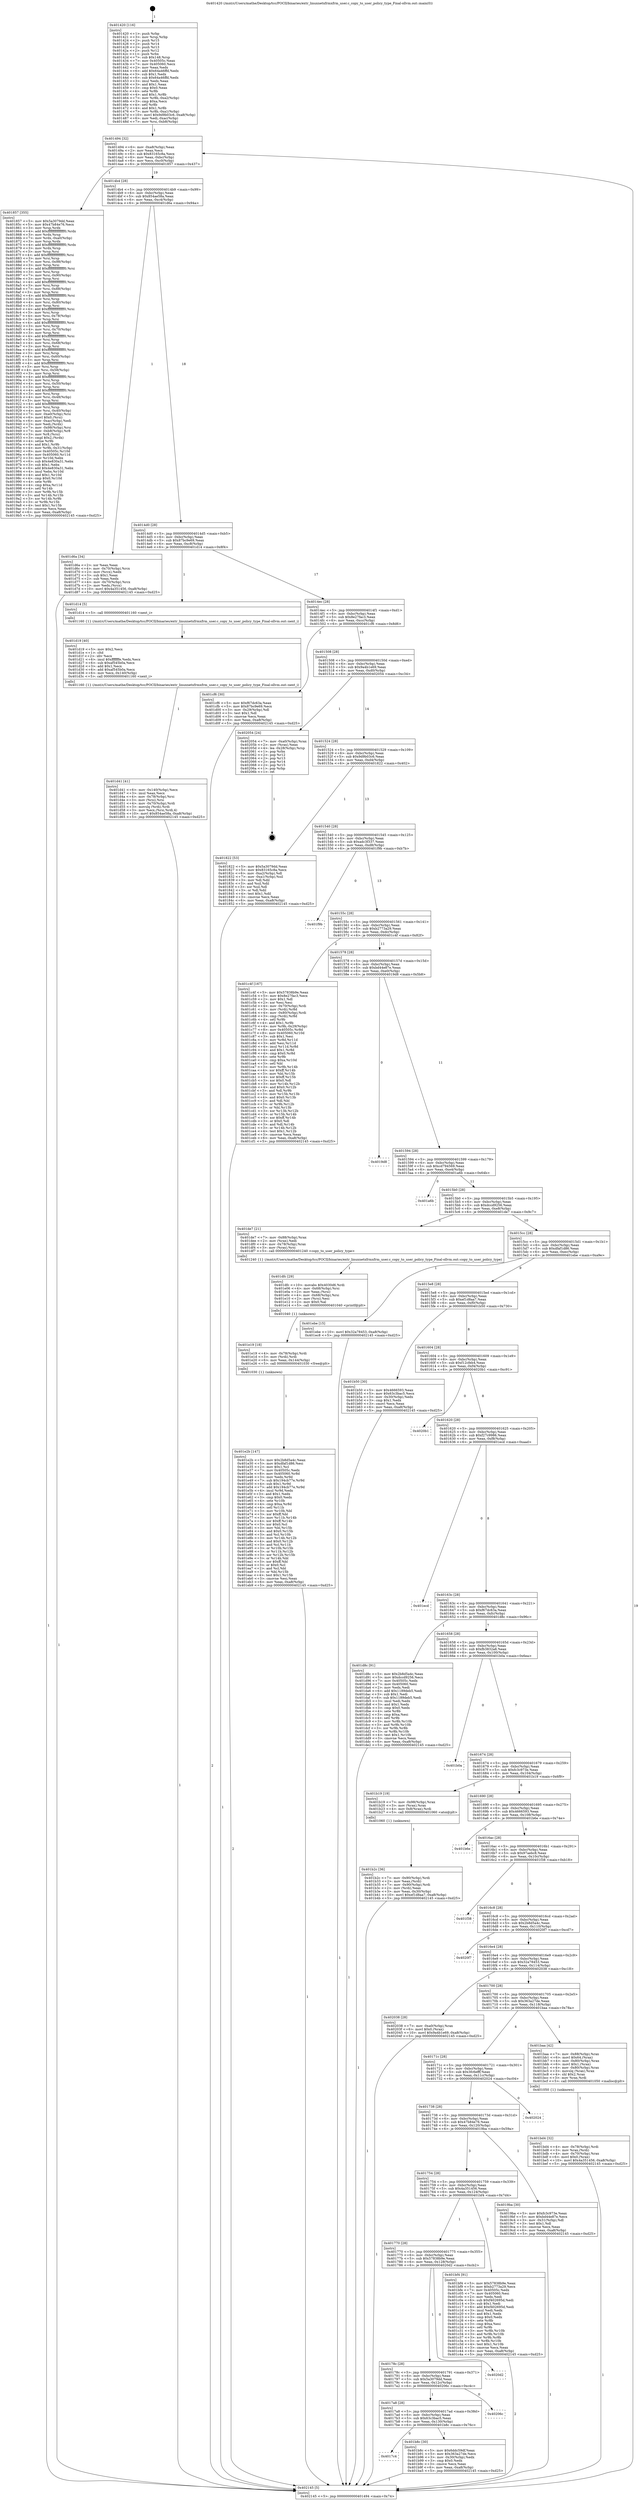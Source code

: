 digraph "0x401420" {
  label = "0x401420 (/mnt/c/Users/mathe/Desktop/tcc/POCII/binaries/extr_linuxnetxfrmxfrm_user.c_copy_to_user_policy_type_Final-ollvm.out::main(0))"
  labelloc = "t"
  node[shape=record]

  Entry [label="",width=0.3,height=0.3,shape=circle,fillcolor=black,style=filled]
  "0x401494" [label="{
     0x401494 [32]\l
     | [instrs]\l
     &nbsp;&nbsp;0x401494 \<+6\>: mov -0xa8(%rbp),%eax\l
     &nbsp;&nbsp;0x40149a \<+2\>: mov %eax,%ecx\l
     &nbsp;&nbsp;0x40149c \<+6\>: sub $0x83165c8a,%ecx\l
     &nbsp;&nbsp;0x4014a2 \<+6\>: mov %eax,-0xbc(%rbp)\l
     &nbsp;&nbsp;0x4014a8 \<+6\>: mov %ecx,-0xc0(%rbp)\l
     &nbsp;&nbsp;0x4014ae \<+6\>: je 0000000000401857 \<main+0x437\>\l
  }"]
  "0x401857" [label="{
     0x401857 [355]\l
     | [instrs]\l
     &nbsp;&nbsp;0x401857 \<+5\>: mov $0x5a3079dd,%eax\l
     &nbsp;&nbsp;0x40185c \<+5\>: mov $0x47b84e76,%ecx\l
     &nbsp;&nbsp;0x401861 \<+3\>: mov %rsp,%rdx\l
     &nbsp;&nbsp;0x401864 \<+4\>: add $0xfffffffffffffff0,%rdx\l
     &nbsp;&nbsp;0x401868 \<+3\>: mov %rdx,%rsp\l
     &nbsp;&nbsp;0x40186b \<+7\>: mov %rdx,-0xa0(%rbp)\l
     &nbsp;&nbsp;0x401872 \<+3\>: mov %rsp,%rdx\l
     &nbsp;&nbsp;0x401875 \<+4\>: add $0xfffffffffffffff0,%rdx\l
     &nbsp;&nbsp;0x401879 \<+3\>: mov %rdx,%rsp\l
     &nbsp;&nbsp;0x40187c \<+3\>: mov %rsp,%rsi\l
     &nbsp;&nbsp;0x40187f \<+4\>: add $0xfffffffffffffff0,%rsi\l
     &nbsp;&nbsp;0x401883 \<+3\>: mov %rsi,%rsp\l
     &nbsp;&nbsp;0x401886 \<+7\>: mov %rsi,-0x98(%rbp)\l
     &nbsp;&nbsp;0x40188d \<+3\>: mov %rsp,%rsi\l
     &nbsp;&nbsp;0x401890 \<+4\>: add $0xfffffffffffffff0,%rsi\l
     &nbsp;&nbsp;0x401894 \<+3\>: mov %rsi,%rsp\l
     &nbsp;&nbsp;0x401897 \<+7\>: mov %rsi,-0x90(%rbp)\l
     &nbsp;&nbsp;0x40189e \<+3\>: mov %rsp,%rsi\l
     &nbsp;&nbsp;0x4018a1 \<+4\>: add $0xfffffffffffffff0,%rsi\l
     &nbsp;&nbsp;0x4018a5 \<+3\>: mov %rsi,%rsp\l
     &nbsp;&nbsp;0x4018a8 \<+7\>: mov %rsi,-0x88(%rbp)\l
     &nbsp;&nbsp;0x4018af \<+3\>: mov %rsp,%rsi\l
     &nbsp;&nbsp;0x4018b2 \<+4\>: add $0xfffffffffffffff0,%rsi\l
     &nbsp;&nbsp;0x4018b6 \<+3\>: mov %rsi,%rsp\l
     &nbsp;&nbsp;0x4018b9 \<+4\>: mov %rsi,-0x80(%rbp)\l
     &nbsp;&nbsp;0x4018bd \<+3\>: mov %rsp,%rsi\l
     &nbsp;&nbsp;0x4018c0 \<+4\>: add $0xfffffffffffffff0,%rsi\l
     &nbsp;&nbsp;0x4018c4 \<+3\>: mov %rsi,%rsp\l
     &nbsp;&nbsp;0x4018c7 \<+4\>: mov %rsi,-0x78(%rbp)\l
     &nbsp;&nbsp;0x4018cb \<+3\>: mov %rsp,%rsi\l
     &nbsp;&nbsp;0x4018ce \<+4\>: add $0xfffffffffffffff0,%rsi\l
     &nbsp;&nbsp;0x4018d2 \<+3\>: mov %rsi,%rsp\l
     &nbsp;&nbsp;0x4018d5 \<+4\>: mov %rsi,-0x70(%rbp)\l
     &nbsp;&nbsp;0x4018d9 \<+3\>: mov %rsp,%rsi\l
     &nbsp;&nbsp;0x4018dc \<+4\>: add $0xfffffffffffffff0,%rsi\l
     &nbsp;&nbsp;0x4018e0 \<+3\>: mov %rsi,%rsp\l
     &nbsp;&nbsp;0x4018e3 \<+4\>: mov %rsi,-0x68(%rbp)\l
     &nbsp;&nbsp;0x4018e7 \<+3\>: mov %rsp,%rsi\l
     &nbsp;&nbsp;0x4018ea \<+4\>: add $0xfffffffffffffff0,%rsi\l
     &nbsp;&nbsp;0x4018ee \<+3\>: mov %rsi,%rsp\l
     &nbsp;&nbsp;0x4018f1 \<+4\>: mov %rsi,-0x60(%rbp)\l
     &nbsp;&nbsp;0x4018f5 \<+3\>: mov %rsp,%rsi\l
     &nbsp;&nbsp;0x4018f8 \<+4\>: add $0xfffffffffffffff0,%rsi\l
     &nbsp;&nbsp;0x4018fc \<+3\>: mov %rsi,%rsp\l
     &nbsp;&nbsp;0x4018ff \<+4\>: mov %rsi,-0x58(%rbp)\l
     &nbsp;&nbsp;0x401903 \<+3\>: mov %rsp,%rsi\l
     &nbsp;&nbsp;0x401906 \<+4\>: add $0xfffffffffffffff0,%rsi\l
     &nbsp;&nbsp;0x40190a \<+3\>: mov %rsi,%rsp\l
     &nbsp;&nbsp;0x40190d \<+4\>: mov %rsi,-0x50(%rbp)\l
     &nbsp;&nbsp;0x401911 \<+3\>: mov %rsp,%rsi\l
     &nbsp;&nbsp;0x401914 \<+4\>: add $0xfffffffffffffff0,%rsi\l
     &nbsp;&nbsp;0x401918 \<+3\>: mov %rsi,%rsp\l
     &nbsp;&nbsp;0x40191b \<+4\>: mov %rsi,-0x48(%rbp)\l
     &nbsp;&nbsp;0x40191f \<+3\>: mov %rsp,%rsi\l
     &nbsp;&nbsp;0x401922 \<+4\>: add $0xfffffffffffffff0,%rsi\l
     &nbsp;&nbsp;0x401926 \<+3\>: mov %rsi,%rsp\l
     &nbsp;&nbsp;0x401929 \<+4\>: mov %rsi,-0x40(%rbp)\l
     &nbsp;&nbsp;0x40192d \<+7\>: mov -0xa0(%rbp),%rsi\l
     &nbsp;&nbsp;0x401934 \<+6\>: movl $0x0,(%rsi)\l
     &nbsp;&nbsp;0x40193a \<+6\>: mov -0xac(%rbp),%edi\l
     &nbsp;&nbsp;0x401940 \<+2\>: mov %edi,(%rdx)\l
     &nbsp;&nbsp;0x401942 \<+7\>: mov -0x98(%rbp),%rsi\l
     &nbsp;&nbsp;0x401949 \<+7\>: mov -0xb8(%rbp),%r8\l
     &nbsp;&nbsp;0x401950 \<+3\>: mov %r8,(%rsi)\l
     &nbsp;&nbsp;0x401953 \<+3\>: cmpl $0x2,(%rdx)\l
     &nbsp;&nbsp;0x401956 \<+4\>: setne %r9b\l
     &nbsp;&nbsp;0x40195a \<+4\>: and $0x1,%r9b\l
     &nbsp;&nbsp;0x40195e \<+4\>: mov %r9b,-0x31(%rbp)\l
     &nbsp;&nbsp;0x401962 \<+8\>: mov 0x40505c,%r10d\l
     &nbsp;&nbsp;0x40196a \<+8\>: mov 0x405060,%r11d\l
     &nbsp;&nbsp;0x401972 \<+3\>: mov %r10d,%ebx\l
     &nbsp;&nbsp;0x401975 \<+6\>: sub $0x4e830a31,%ebx\l
     &nbsp;&nbsp;0x40197b \<+3\>: sub $0x1,%ebx\l
     &nbsp;&nbsp;0x40197e \<+6\>: add $0x4e830a31,%ebx\l
     &nbsp;&nbsp;0x401984 \<+4\>: imul %ebx,%r10d\l
     &nbsp;&nbsp;0x401988 \<+4\>: and $0x1,%r10d\l
     &nbsp;&nbsp;0x40198c \<+4\>: cmp $0x0,%r10d\l
     &nbsp;&nbsp;0x401990 \<+4\>: sete %r9b\l
     &nbsp;&nbsp;0x401994 \<+4\>: cmp $0xa,%r11d\l
     &nbsp;&nbsp;0x401998 \<+4\>: setl %r14b\l
     &nbsp;&nbsp;0x40199c \<+3\>: mov %r9b,%r15b\l
     &nbsp;&nbsp;0x40199f \<+3\>: and %r14b,%r15b\l
     &nbsp;&nbsp;0x4019a2 \<+3\>: xor %r14b,%r9b\l
     &nbsp;&nbsp;0x4019a5 \<+3\>: or %r9b,%r15b\l
     &nbsp;&nbsp;0x4019a8 \<+4\>: test $0x1,%r15b\l
     &nbsp;&nbsp;0x4019ac \<+3\>: cmovne %ecx,%eax\l
     &nbsp;&nbsp;0x4019af \<+6\>: mov %eax,-0xa8(%rbp)\l
     &nbsp;&nbsp;0x4019b5 \<+5\>: jmp 0000000000402145 \<main+0xd25\>\l
  }"]
  "0x4014b4" [label="{
     0x4014b4 [28]\l
     | [instrs]\l
     &nbsp;&nbsp;0x4014b4 \<+5\>: jmp 00000000004014b9 \<main+0x99\>\l
     &nbsp;&nbsp;0x4014b9 \<+6\>: mov -0xbc(%rbp),%eax\l
     &nbsp;&nbsp;0x4014bf \<+5\>: sub $0x854ae58a,%eax\l
     &nbsp;&nbsp;0x4014c4 \<+6\>: mov %eax,-0xc4(%rbp)\l
     &nbsp;&nbsp;0x4014ca \<+6\>: je 0000000000401d6a \<main+0x94a\>\l
  }"]
  Exit [label="",width=0.3,height=0.3,shape=circle,fillcolor=black,style=filled,peripheries=2]
  "0x401d6a" [label="{
     0x401d6a [34]\l
     | [instrs]\l
     &nbsp;&nbsp;0x401d6a \<+2\>: xor %eax,%eax\l
     &nbsp;&nbsp;0x401d6c \<+4\>: mov -0x70(%rbp),%rcx\l
     &nbsp;&nbsp;0x401d70 \<+2\>: mov (%rcx),%edx\l
     &nbsp;&nbsp;0x401d72 \<+3\>: sub $0x1,%eax\l
     &nbsp;&nbsp;0x401d75 \<+2\>: sub %eax,%edx\l
     &nbsp;&nbsp;0x401d77 \<+4\>: mov -0x70(%rbp),%rcx\l
     &nbsp;&nbsp;0x401d7b \<+2\>: mov %edx,(%rcx)\l
     &nbsp;&nbsp;0x401d7d \<+10\>: movl $0x4a351456,-0xa8(%rbp)\l
     &nbsp;&nbsp;0x401d87 \<+5\>: jmp 0000000000402145 \<main+0xd25\>\l
  }"]
  "0x4014d0" [label="{
     0x4014d0 [28]\l
     | [instrs]\l
     &nbsp;&nbsp;0x4014d0 \<+5\>: jmp 00000000004014d5 \<main+0xb5\>\l
     &nbsp;&nbsp;0x4014d5 \<+6\>: mov -0xbc(%rbp),%eax\l
     &nbsp;&nbsp;0x4014db \<+5\>: sub $0x87bc9e69,%eax\l
     &nbsp;&nbsp;0x4014e0 \<+6\>: mov %eax,-0xc8(%rbp)\l
     &nbsp;&nbsp;0x4014e6 \<+6\>: je 0000000000401d14 \<main+0x8f4\>\l
  }"]
  "0x401e2b" [label="{
     0x401e2b [147]\l
     | [instrs]\l
     &nbsp;&nbsp;0x401e2b \<+5\>: mov $0x2b8d5a4c,%eax\l
     &nbsp;&nbsp;0x401e30 \<+5\>: mov $0xdfaf1d86,%esi\l
     &nbsp;&nbsp;0x401e35 \<+2\>: mov $0x1,%cl\l
     &nbsp;&nbsp;0x401e37 \<+7\>: mov 0x40505c,%edx\l
     &nbsp;&nbsp;0x401e3e \<+8\>: mov 0x405060,%r8d\l
     &nbsp;&nbsp;0x401e46 \<+3\>: mov %edx,%r9d\l
     &nbsp;&nbsp;0x401e49 \<+7\>: sub $0x194cb77e,%r9d\l
     &nbsp;&nbsp;0x401e50 \<+4\>: sub $0x1,%r9d\l
     &nbsp;&nbsp;0x401e54 \<+7\>: add $0x194cb77e,%r9d\l
     &nbsp;&nbsp;0x401e5b \<+4\>: imul %r9d,%edx\l
     &nbsp;&nbsp;0x401e5f \<+3\>: and $0x1,%edx\l
     &nbsp;&nbsp;0x401e62 \<+3\>: cmp $0x0,%edx\l
     &nbsp;&nbsp;0x401e65 \<+4\>: sete %r10b\l
     &nbsp;&nbsp;0x401e69 \<+4\>: cmp $0xa,%r8d\l
     &nbsp;&nbsp;0x401e6d \<+4\>: setl %r11b\l
     &nbsp;&nbsp;0x401e71 \<+3\>: mov %r10b,%bl\l
     &nbsp;&nbsp;0x401e74 \<+3\>: xor $0xff,%bl\l
     &nbsp;&nbsp;0x401e77 \<+3\>: mov %r11b,%r14b\l
     &nbsp;&nbsp;0x401e7a \<+4\>: xor $0xff,%r14b\l
     &nbsp;&nbsp;0x401e7e \<+3\>: xor $0x0,%cl\l
     &nbsp;&nbsp;0x401e81 \<+3\>: mov %bl,%r15b\l
     &nbsp;&nbsp;0x401e84 \<+4\>: and $0x0,%r15b\l
     &nbsp;&nbsp;0x401e88 \<+3\>: and %cl,%r10b\l
     &nbsp;&nbsp;0x401e8b \<+3\>: mov %r14b,%r12b\l
     &nbsp;&nbsp;0x401e8e \<+4\>: and $0x0,%r12b\l
     &nbsp;&nbsp;0x401e92 \<+3\>: and %cl,%r11b\l
     &nbsp;&nbsp;0x401e95 \<+3\>: or %r10b,%r15b\l
     &nbsp;&nbsp;0x401e98 \<+3\>: or %r11b,%r12b\l
     &nbsp;&nbsp;0x401e9b \<+3\>: xor %r12b,%r15b\l
     &nbsp;&nbsp;0x401e9e \<+3\>: or %r14b,%bl\l
     &nbsp;&nbsp;0x401ea1 \<+3\>: xor $0xff,%bl\l
     &nbsp;&nbsp;0x401ea4 \<+3\>: or $0x0,%cl\l
     &nbsp;&nbsp;0x401ea7 \<+2\>: and %cl,%bl\l
     &nbsp;&nbsp;0x401ea9 \<+3\>: or %bl,%r15b\l
     &nbsp;&nbsp;0x401eac \<+4\>: test $0x1,%r15b\l
     &nbsp;&nbsp;0x401eb0 \<+3\>: cmovne %esi,%eax\l
     &nbsp;&nbsp;0x401eb3 \<+6\>: mov %eax,-0xa8(%rbp)\l
     &nbsp;&nbsp;0x401eb9 \<+5\>: jmp 0000000000402145 \<main+0xd25\>\l
  }"]
  "0x401d14" [label="{
     0x401d14 [5]\l
     | [instrs]\l
     &nbsp;&nbsp;0x401d14 \<+5\>: call 0000000000401160 \<next_i\>\l
     | [calls]\l
     &nbsp;&nbsp;0x401160 \{1\} (/mnt/c/Users/mathe/Desktop/tcc/POCII/binaries/extr_linuxnetxfrmxfrm_user.c_copy_to_user_policy_type_Final-ollvm.out::next_i)\l
  }"]
  "0x4014ec" [label="{
     0x4014ec [28]\l
     | [instrs]\l
     &nbsp;&nbsp;0x4014ec \<+5\>: jmp 00000000004014f1 \<main+0xd1\>\l
     &nbsp;&nbsp;0x4014f1 \<+6\>: mov -0xbc(%rbp),%eax\l
     &nbsp;&nbsp;0x4014f7 \<+5\>: sub $0x8e27fac3,%eax\l
     &nbsp;&nbsp;0x4014fc \<+6\>: mov %eax,-0xcc(%rbp)\l
     &nbsp;&nbsp;0x401502 \<+6\>: je 0000000000401cf6 \<main+0x8d6\>\l
  }"]
  "0x401e19" [label="{
     0x401e19 [18]\l
     | [instrs]\l
     &nbsp;&nbsp;0x401e19 \<+4\>: mov -0x78(%rbp),%rdi\l
     &nbsp;&nbsp;0x401e1d \<+3\>: mov (%rdi),%rdi\l
     &nbsp;&nbsp;0x401e20 \<+6\>: mov %eax,-0x144(%rbp)\l
     &nbsp;&nbsp;0x401e26 \<+5\>: call 0000000000401030 \<free@plt\>\l
     | [calls]\l
     &nbsp;&nbsp;0x401030 \{1\} (unknown)\l
  }"]
  "0x401cf6" [label="{
     0x401cf6 [30]\l
     | [instrs]\l
     &nbsp;&nbsp;0x401cf6 \<+5\>: mov $0xf67dc63a,%eax\l
     &nbsp;&nbsp;0x401cfb \<+5\>: mov $0x87bc9e69,%ecx\l
     &nbsp;&nbsp;0x401d00 \<+3\>: mov -0x29(%rbp),%dl\l
     &nbsp;&nbsp;0x401d03 \<+3\>: test $0x1,%dl\l
     &nbsp;&nbsp;0x401d06 \<+3\>: cmovne %ecx,%eax\l
     &nbsp;&nbsp;0x401d09 \<+6\>: mov %eax,-0xa8(%rbp)\l
     &nbsp;&nbsp;0x401d0f \<+5\>: jmp 0000000000402145 \<main+0xd25\>\l
  }"]
  "0x401508" [label="{
     0x401508 [28]\l
     | [instrs]\l
     &nbsp;&nbsp;0x401508 \<+5\>: jmp 000000000040150d \<main+0xed\>\l
     &nbsp;&nbsp;0x40150d \<+6\>: mov -0xbc(%rbp),%eax\l
     &nbsp;&nbsp;0x401513 \<+5\>: sub $0x9a4b1e69,%eax\l
     &nbsp;&nbsp;0x401518 \<+6\>: mov %eax,-0xd0(%rbp)\l
     &nbsp;&nbsp;0x40151e \<+6\>: je 0000000000402054 \<main+0xc34\>\l
  }"]
  "0x401dfc" [label="{
     0x401dfc [29]\l
     | [instrs]\l
     &nbsp;&nbsp;0x401dfc \<+10\>: movabs $0x4030d6,%rdi\l
     &nbsp;&nbsp;0x401e06 \<+4\>: mov -0x68(%rbp),%rsi\l
     &nbsp;&nbsp;0x401e0a \<+2\>: mov %eax,(%rsi)\l
     &nbsp;&nbsp;0x401e0c \<+4\>: mov -0x68(%rbp),%rsi\l
     &nbsp;&nbsp;0x401e10 \<+2\>: mov (%rsi),%esi\l
     &nbsp;&nbsp;0x401e12 \<+2\>: mov $0x0,%al\l
     &nbsp;&nbsp;0x401e14 \<+5\>: call 0000000000401040 \<printf@plt\>\l
     | [calls]\l
     &nbsp;&nbsp;0x401040 \{1\} (unknown)\l
  }"]
  "0x402054" [label="{
     0x402054 [24]\l
     | [instrs]\l
     &nbsp;&nbsp;0x402054 \<+7\>: mov -0xa0(%rbp),%rax\l
     &nbsp;&nbsp;0x40205b \<+2\>: mov (%rax),%eax\l
     &nbsp;&nbsp;0x40205d \<+4\>: lea -0x28(%rbp),%rsp\l
     &nbsp;&nbsp;0x402061 \<+1\>: pop %rbx\l
     &nbsp;&nbsp;0x402062 \<+2\>: pop %r12\l
     &nbsp;&nbsp;0x402064 \<+2\>: pop %r13\l
     &nbsp;&nbsp;0x402066 \<+2\>: pop %r14\l
     &nbsp;&nbsp;0x402068 \<+2\>: pop %r15\l
     &nbsp;&nbsp;0x40206a \<+1\>: pop %rbp\l
     &nbsp;&nbsp;0x40206b \<+1\>: ret\l
  }"]
  "0x401524" [label="{
     0x401524 [28]\l
     | [instrs]\l
     &nbsp;&nbsp;0x401524 \<+5\>: jmp 0000000000401529 \<main+0x109\>\l
     &nbsp;&nbsp;0x401529 \<+6\>: mov -0xbc(%rbp),%eax\l
     &nbsp;&nbsp;0x40152f \<+5\>: sub $0x9d9b03c6,%eax\l
     &nbsp;&nbsp;0x401534 \<+6\>: mov %eax,-0xd4(%rbp)\l
     &nbsp;&nbsp;0x40153a \<+6\>: je 0000000000401822 \<main+0x402\>\l
  }"]
  "0x401d41" [label="{
     0x401d41 [41]\l
     | [instrs]\l
     &nbsp;&nbsp;0x401d41 \<+6\>: mov -0x140(%rbp),%ecx\l
     &nbsp;&nbsp;0x401d47 \<+3\>: imul %eax,%ecx\l
     &nbsp;&nbsp;0x401d4a \<+4\>: mov -0x78(%rbp),%rsi\l
     &nbsp;&nbsp;0x401d4e \<+3\>: mov (%rsi),%rsi\l
     &nbsp;&nbsp;0x401d51 \<+4\>: mov -0x70(%rbp),%rdi\l
     &nbsp;&nbsp;0x401d55 \<+3\>: movslq (%rdi),%rdi\l
     &nbsp;&nbsp;0x401d58 \<+3\>: mov %ecx,(%rsi,%rdi,4)\l
     &nbsp;&nbsp;0x401d5b \<+10\>: movl $0x854ae58a,-0xa8(%rbp)\l
     &nbsp;&nbsp;0x401d65 \<+5\>: jmp 0000000000402145 \<main+0xd25\>\l
  }"]
  "0x401822" [label="{
     0x401822 [53]\l
     | [instrs]\l
     &nbsp;&nbsp;0x401822 \<+5\>: mov $0x5a3079dd,%eax\l
     &nbsp;&nbsp;0x401827 \<+5\>: mov $0x83165c8a,%ecx\l
     &nbsp;&nbsp;0x40182c \<+6\>: mov -0xa2(%rbp),%dl\l
     &nbsp;&nbsp;0x401832 \<+7\>: mov -0xa1(%rbp),%sil\l
     &nbsp;&nbsp;0x401839 \<+3\>: mov %dl,%dil\l
     &nbsp;&nbsp;0x40183c \<+3\>: and %sil,%dil\l
     &nbsp;&nbsp;0x40183f \<+3\>: xor %sil,%dl\l
     &nbsp;&nbsp;0x401842 \<+3\>: or %dl,%dil\l
     &nbsp;&nbsp;0x401845 \<+4\>: test $0x1,%dil\l
     &nbsp;&nbsp;0x401849 \<+3\>: cmovne %ecx,%eax\l
     &nbsp;&nbsp;0x40184c \<+6\>: mov %eax,-0xa8(%rbp)\l
     &nbsp;&nbsp;0x401852 \<+5\>: jmp 0000000000402145 \<main+0xd25\>\l
  }"]
  "0x401540" [label="{
     0x401540 [28]\l
     | [instrs]\l
     &nbsp;&nbsp;0x401540 \<+5\>: jmp 0000000000401545 \<main+0x125\>\l
     &nbsp;&nbsp;0x401545 \<+6\>: mov -0xbc(%rbp),%eax\l
     &nbsp;&nbsp;0x40154b \<+5\>: sub $0xadc3f337,%eax\l
     &nbsp;&nbsp;0x401550 \<+6\>: mov %eax,-0xd8(%rbp)\l
     &nbsp;&nbsp;0x401556 \<+6\>: je 0000000000401f9b \<main+0xb7b\>\l
  }"]
  "0x402145" [label="{
     0x402145 [5]\l
     | [instrs]\l
     &nbsp;&nbsp;0x402145 \<+5\>: jmp 0000000000401494 \<main+0x74\>\l
  }"]
  "0x401420" [label="{
     0x401420 [116]\l
     | [instrs]\l
     &nbsp;&nbsp;0x401420 \<+1\>: push %rbp\l
     &nbsp;&nbsp;0x401421 \<+3\>: mov %rsp,%rbp\l
     &nbsp;&nbsp;0x401424 \<+2\>: push %r15\l
     &nbsp;&nbsp;0x401426 \<+2\>: push %r14\l
     &nbsp;&nbsp;0x401428 \<+2\>: push %r13\l
     &nbsp;&nbsp;0x40142a \<+2\>: push %r12\l
     &nbsp;&nbsp;0x40142c \<+1\>: push %rbx\l
     &nbsp;&nbsp;0x40142d \<+7\>: sub $0x148,%rsp\l
     &nbsp;&nbsp;0x401434 \<+7\>: mov 0x40505c,%eax\l
     &nbsp;&nbsp;0x40143b \<+7\>: mov 0x405060,%ecx\l
     &nbsp;&nbsp;0x401442 \<+2\>: mov %eax,%edx\l
     &nbsp;&nbsp;0x401444 \<+6\>: add $0x64a46ffd,%edx\l
     &nbsp;&nbsp;0x40144a \<+3\>: sub $0x1,%edx\l
     &nbsp;&nbsp;0x40144d \<+6\>: sub $0x64a46ffd,%edx\l
     &nbsp;&nbsp;0x401453 \<+3\>: imul %edx,%eax\l
     &nbsp;&nbsp;0x401456 \<+3\>: and $0x1,%eax\l
     &nbsp;&nbsp;0x401459 \<+3\>: cmp $0x0,%eax\l
     &nbsp;&nbsp;0x40145c \<+4\>: sete %r8b\l
     &nbsp;&nbsp;0x401460 \<+4\>: and $0x1,%r8b\l
     &nbsp;&nbsp;0x401464 \<+7\>: mov %r8b,-0xa2(%rbp)\l
     &nbsp;&nbsp;0x40146b \<+3\>: cmp $0xa,%ecx\l
     &nbsp;&nbsp;0x40146e \<+4\>: setl %r8b\l
     &nbsp;&nbsp;0x401472 \<+4\>: and $0x1,%r8b\l
     &nbsp;&nbsp;0x401476 \<+7\>: mov %r8b,-0xa1(%rbp)\l
     &nbsp;&nbsp;0x40147d \<+10\>: movl $0x9d9b03c6,-0xa8(%rbp)\l
     &nbsp;&nbsp;0x401487 \<+6\>: mov %edi,-0xac(%rbp)\l
     &nbsp;&nbsp;0x40148d \<+7\>: mov %rsi,-0xb8(%rbp)\l
  }"]
  "0x401d19" [label="{
     0x401d19 [40]\l
     | [instrs]\l
     &nbsp;&nbsp;0x401d19 \<+5\>: mov $0x2,%ecx\l
     &nbsp;&nbsp;0x401d1e \<+1\>: cltd\l
     &nbsp;&nbsp;0x401d1f \<+2\>: idiv %ecx\l
     &nbsp;&nbsp;0x401d21 \<+6\>: imul $0xfffffffe,%edx,%ecx\l
     &nbsp;&nbsp;0x401d27 \<+6\>: sub $0xaf545b0a,%ecx\l
     &nbsp;&nbsp;0x401d2d \<+3\>: add $0x1,%ecx\l
     &nbsp;&nbsp;0x401d30 \<+6\>: add $0xaf545b0a,%ecx\l
     &nbsp;&nbsp;0x401d36 \<+6\>: mov %ecx,-0x140(%rbp)\l
     &nbsp;&nbsp;0x401d3c \<+5\>: call 0000000000401160 \<next_i\>\l
     | [calls]\l
     &nbsp;&nbsp;0x401160 \{1\} (/mnt/c/Users/mathe/Desktop/tcc/POCII/binaries/extr_linuxnetxfrmxfrm_user.c_copy_to_user_policy_type_Final-ollvm.out::next_i)\l
  }"]
  "0x401bd4" [label="{
     0x401bd4 [32]\l
     | [instrs]\l
     &nbsp;&nbsp;0x401bd4 \<+4\>: mov -0x78(%rbp),%rdi\l
     &nbsp;&nbsp;0x401bd8 \<+3\>: mov %rax,(%rdi)\l
     &nbsp;&nbsp;0x401bdb \<+4\>: mov -0x70(%rbp),%rax\l
     &nbsp;&nbsp;0x401bdf \<+6\>: movl $0x0,(%rax)\l
     &nbsp;&nbsp;0x401be5 \<+10\>: movl $0x4a351456,-0xa8(%rbp)\l
     &nbsp;&nbsp;0x401bef \<+5\>: jmp 0000000000402145 \<main+0xd25\>\l
  }"]
  "0x401f9b" [label="{
     0x401f9b\l
  }", style=dashed]
  "0x40155c" [label="{
     0x40155c [28]\l
     | [instrs]\l
     &nbsp;&nbsp;0x40155c \<+5\>: jmp 0000000000401561 \<main+0x141\>\l
     &nbsp;&nbsp;0x401561 \<+6\>: mov -0xbc(%rbp),%eax\l
     &nbsp;&nbsp;0x401567 \<+5\>: sub $0xb2773a29,%eax\l
     &nbsp;&nbsp;0x40156c \<+6\>: mov %eax,-0xdc(%rbp)\l
     &nbsp;&nbsp;0x401572 \<+6\>: je 0000000000401c4f \<main+0x82f\>\l
  }"]
  "0x4017c4" [label="{
     0x4017c4\l
  }", style=dashed]
  "0x401c4f" [label="{
     0x401c4f [167]\l
     | [instrs]\l
     &nbsp;&nbsp;0x401c4f \<+5\>: mov $0x57838b9e,%eax\l
     &nbsp;&nbsp;0x401c54 \<+5\>: mov $0x8e27fac3,%ecx\l
     &nbsp;&nbsp;0x401c59 \<+2\>: mov $0x1,%dl\l
     &nbsp;&nbsp;0x401c5b \<+2\>: xor %esi,%esi\l
     &nbsp;&nbsp;0x401c5d \<+4\>: mov -0x70(%rbp),%rdi\l
     &nbsp;&nbsp;0x401c61 \<+3\>: mov (%rdi),%r8d\l
     &nbsp;&nbsp;0x401c64 \<+4\>: mov -0x80(%rbp),%rdi\l
     &nbsp;&nbsp;0x401c68 \<+3\>: cmp (%rdi),%r8d\l
     &nbsp;&nbsp;0x401c6b \<+4\>: setl %r9b\l
     &nbsp;&nbsp;0x401c6f \<+4\>: and $0x1,%r9b\l
     &nbsp;&nbsp;0x401c73 \<+4\>: mov %r9b,-0x29(%rbp)\l
     &nbsp;&nbsp;0x401c77 \<+8\>: mov 0x40505c,%r8d\l
     &nbsp;&nbsp;0x401c7f \<+8\>: mov 0x405060,%r10d\l
     &nbsp;&nbsp;0x401c87 \<+3\>: sub $0x1,%esi\l
     &nbsp;&nbsp;0x401c8a \<+3\>: mov %r8d,%r11d\l
     &nbsp;&nbsp;0x401c8d \<+3\>: add %esi,%r11d\l
     &nbsp;&nbsp;0x401c90 \<+4\>: imul %r11d,%r8d\l
     &nbsp;&nbsp;0x401c94 \<+4\>: and $0x1,%r8d\l
     &nbsp;&nbsp;0x401c98 \<+4\>: cmp $0x0,%r8d\l
     &nbsp;&nbsp;0x401c9c \<+4\>: sete %r9b\l
     &nbsp;&nbsp;0x401ca0 \<+4\>: cmp $0xa,%r10d\l
     &nbsp;&nbsp;0x401ca4 \<+3\>: setl %bl\l
     &nbsp;&nbsp;0x401ca7 \<+3\>: mov %r9b,%r14b\l
     &nbsp;&nbsp;0x401caa \<+4\>: xor $0xff,%r14b\l
     &nbsp;&nbsp;0x401cae \<+3\>: mov %bl,%r15b\l
     &nbsp;&nbsp;0x401cb1 \<+4\>: xor $0xff,%r15b\l
     &nbsp;&nbsp;0x401cb5 \<+3\>: xor $0x0,%dl\l
     &nbsp;&nbsp;0x401cb8 \<+3\>: mov %r14b,%r12b\l
     &nbsp;&nbsp;0x401cbb \<+4\>: and $0x0,%r12b\l
     &nbsp;&nbsp;0x401cbf \<+3\>: and %dl,%r9b\l
     &nbsp;&nbsp;0x401cc2 \<+3\>: mov %r15b,%r13b\l
     &nbsp;&nbsp;0x401cc5 \<+4\>: and $0x0,%r13b\l
     &nbsp;&nbsp;0x401cc9 \<+2\>: and %dl,%bl\l
     &nbsp;&nbsp;0x401ccb \<+3\>: or %r9b,%r12b\l
     &nbsp;&nbsp;0x401cce \<+3\>: or %bl,%r13b\l
     &nbsp;&nbsp;0x401cd1 \<+3\>: xor %r13b,%r12b\l
     &nbsp;&nbsp;0x401cd4 \<+3\>: or %r15b,%r14b\l
     &nbsp;&nbsp;0x401cd7 \<+4\>: xor $0xff,%r14b\l
     &nbsp;&nbsp;0x401cdb \<+3\>: or $0x0,%dl\l
     &nbsp;&nbsp;0x401cde \<+3\>: and %dl,%r14b\l
     &nbsp;&nbsp;0x401ce1 \<+3\>: or %r14b,%r12b\l
     &nbsp;&nbsp;0x401ce4 \<+4\>: test $0x1,%r12b\l
     &nbsp;&nbsp;0x401ce8 \<+3\>: cmovne %ecx,%eax\l
     &nbsp;&nbsp;0x401ceb \<+6\>: mov %eax,-0xa8(%rbp)\l
     &nbsp;&nbsp;0x401cf1 \<+5\>: jmp 0000000000402145 \<main+0xd25\>\l
  }"]
  "0x401578" [label="{
     0x401578 [28]\l
     | [instrs]\l
     &nbsp;&nbsp;0x401578 \<+5\>: jmp 000000000040157d \<main+0x15d\>\l
     &nbsp;&nbsp;0x40157d \<+6\>: mov -0xbc(%rbp),%eax\l
     &nbsp;&nbsp;0x401583 \<+5\>: sub $0xbd44e87e,%eax\l
     &nbsp;&nbsp;0x401588 \<+6\>: mov %eax,-0xe0(%rbp)\l
     &nbsp;&nbsp;0x40158e \<+6\>: je 00000000004019d8 \<main+0x5b8\>\l
  }"]
  "0x401b8c" [label="{
     0x401b8c [30]\l
     | [instrs]\l
     &nbsp;&nbsp;0x401b8c \<+5\>: mov $0x6ddc59df,%eax\l
     &nbsp;&nbsp;0x401b91 \<+5\>: mov $0x363a27de,%ecx\l
     &nbsp;&nbsp;0x401b96 \<+3\>: mov -0x30(%rbp),%edx\l
     &nbsp;&nbsp;0x401b99 \<+3\>: cmp $0x0,%edx\l
     &nbsp;&nbsp;0x401b9c \<+3\>: cmove %ecx,%eax\l
     &nbsp;&nbsp;0x401b9f \<+6\>: mov %eax,-0xa8(%rbp)\l
     &nbsp;&nbsp;0x401ba5 \<+5\>: jmp 0000000000402145 \<main+0xd25\>\l
  }"]
  "0x4019d8" [label="{
     0x4019d8\l
  }", style=dashed]
  "0x401594" [label="{
     0x401594 [28]\l
     | [instrs]\l
     &nbsp;&nbsp;0x401594 \<+5\>: jmp 0000000000401599 \<main+0x179\>\l
     &nbsp;&nbsp;0x401599 \<+6\>: mov -0xbc(%rbp),%eax\l
     &nbsp;&nbsp;0x40159f \<+5\>: sub $0xcd794569,%eax\l
     &nbsp;&nbsp;0x4015a4 \<+6\>: mov %eax,-0xe4(%rbp)\l
     &nbsp;&nbsp;0x4015aa \<+6\>: je 0000000000401a6b \<main+0x64b\>\l
  }"]
  "0x4017a8" [label="{
     0x4017a8 [28]\l
     | [instrs]\l
     &nbsp;&nbsp;0x4017a8 \<+5\>: jmp 00000000004017ad \<main+0x38d\>\l
     &nbsp;&nbsp;0x4017ad \<+6\>: mov -0xbc(%rbp),%eax\l
     &nbsp;&nbsp;0x4017b3 \<+5\>: sub $0x63c3bac5,%eax\l
     &nbsp;&nbsp;0x4017b8 \<+6\>: mov %eax,-0x130(%rbp)\l
     &nbsp;&nbsp;0x4017be \<+6\>: je 0000000000401b8c \<main+0x76c\>\l
  }"]
  "0x401a6b" [label="{
     0x401a6b\l
  }", style=dashed]
  "0x4015b0" [label="{
     0x4015b0 [28]\l
     | [instrs]\l
     &nbsp;&nbsp;0x4015b0 \<+5\>: jmp 00000000004015b5 \<main+0x195\>\l
     &nbsp;&nbsp;0x4015b5 \<+6\>: mov -0xbc(%rbp),%eax\l
     &nbsp;&nbsp;0x4015bb \<+5\>: sub $0xdccd9256,%eax\l
     &nbsp;&nbsp;0x4015c0 \<+6\>: mov %eax,-0xe8(%rbp)\l
     &nbsp;&nbsp;0x4015c6 \<+6\>: je 0000000000401de7 \<main+0x9c7\>\l
  }"]
  "0x40206c" [label="{
     0x40206c\l
  }", style=dashed]
  "0x401de7" [label="{
     0x401de7 [21]\l
     | [instrs]\l
     &nbsp;&nbsp;0x401de7 \<+7\>: mov -0x88(%rbp),%rax\l
     &nbsp;&nbsp;0x401dee \<+2\>: mov (%rax),%edi\l
     &nbsp;&nbsp;0x401df0 \<+4\>: mov -0x78(%rbp),%rax\l
     &nbsp;&nbsp;0x401df4 \<+3\>: mov (%rax),%rsi\l
     &nbsp;&nbsp;0x401df7 \<+5\>: call 0000000000401240 \<copy_to_user_policy_type\>\l
     | [calls]\l
     &nbsp;&nbsp;0x401240 \{1\} (/mnt/c/Users/mathe/Desktop/tcc/POCII/binaries/extr_linuxnetxfrmxfrm_user.c_copy_to_user_policy_type_Final-ollvm.out::copy_to_user_policy_type)\l
  }"]
  "0x4015cc" [label="{
     0x4015cc [28]\l
     | [instrs]\l
     &nbsp;&nbsp;0x4015cc \<+5\>: jmp 00000000004015d1 \<main+0x1b1\>\l
     &nbsp;&nbsp;0x4015d1 \<+6\>: mov -0xbc(%rbp),%eax\l
     &nbsp;&nbsp;0x4015d7 \<+5\>: sub $0xdfaf1d86,%eax\l
     &nbsp;&nbsp;0x4015dc \<+6\>: mov %eax,-0xec(%rbp)\l
     &nbsp;&nbsp;0x4015e2 \<+6\>: je 0000000000401ebe \<main+0xa9e\>\l
  }"]
  "0x40178c" [label="{
     0x40178c [28]\l
     | [instrs]\l
     &nbsp;&nbsp;0x40178c \<+5\>: jmp 0000000000401791 \<main+0x371\>\l
     &nbsp;&nbsp;0x401791 \<+6\>: mov -0xbc(%rbp),%eax\l
     &nbsp;&nbsp;0x401797 \<+5\>: sub $0x5a3079dd,%eax\l
     &nbsp;&nbsp;0x40179c \<+6\>: mov %eax,-0x12c(%rbp)\l
     &nbsp;&nbsp;0x4017a2 \<+6\>: je 000000000040206c \<main+0xc4c\>\l
  }"]
  "0x401ebe" [label="{
     0x401ebe [15]\l
     | [instrs]\l
     &nbsp;&nbsp;0x401ebe \<+10\>: movl $0x32a78453,-0xa8(%rbp)\l
     &nbsp;&nbsp;0x401ec8 \<+5\>: jmp 0000000000402145 \<main+0xd25\>\l
  }"]
  "0x4015e8" [label="{
     0x4015e8 [28]\l
     | [instrs]\l
     &nbsp;&nbsp;0x4015e8 \<+5\>: jmp 00000000004015ed \<main+0x1cd\>\l
     &nbsp;&nbsp;0x4015ed \<+6\>: mov -0xbc(%rbp),%eax\l
     &nbsp;&nbsp;0x4015f3 \<+5\>: sub $0xef1d8aa7,%eax\l
     &nbsp;&nbsp;0x4015f8 \<+6\>: mov %eax,-0xf0(%rbp)\l
     &nbsp;&nbsp;0x4015fe \<+6\>: je 0000000000401b50 \<main+0x730\>\l
  }"]
  "0x4020d2" [label="{
     0x4020d2\l
  }", style=dashed]
  "0x401b50" [label="{
     0x401b50 [30]\l
     | [instrs]\l
     &nbsp;&nbsp;0x401b50 \<+5\>: mov $0x4666593,%eax\l
     &nbsp;&nbsp;0x401b55 \<+5\>: mov $0x63c3bac5,%ecx\l
     &nbsp;&nbsp;0x401b5a \<+3\>: mov -0x30(%rbp),%edx\l
     &nbsp;&nbsp;0x401b5d \<+3\>: cmp $0x1,%edx\l
     &nbsp;&nbsp;0x401b60 \<+3\>: cmovl %ecx,%eax\l
     &nbsp;&nbsp;0x401b63 \<+6\>: mov %eax,-0xa8(%rbp)\l
     &nbsp;&nbsp;0x401b69 \<+5\>: jmp 0000000000402145 \<main+0xd25\>\l
  }"]
  "0x401604" [label="{
     0x401604 [28]\l
     | [instrs]\l
     &nbsp;&nbsp;0x401604 \<+5\>: jmp 0000000000401609 \<main+0x1e9\>\l
     &nbsp;&nbsp;0x401609 \<+6\>: mov -0xbc(%rbp),%eax\l
     &nbsp;&nbsp;0x40160f \<+5\>: sub $0xf12cfeb4,%eax\l
     &nbsp;&nbsp;0x401614 \<+6\>: mov %eax,-0xf4(%rbp)\l
     &nbsp;&nbsp;0x40161a \<+6\>: je 00000000004020b1 \<main+0xc91\>\l
  }"]
  "0x401770" [label="{
     0x401770 [28]\l
     | [instrs]\l
     &nbsp;&nbsp;0x401770 \<+5\>: jmp 0000000000401775 \<main+0x355\>\l
     &nbsp;&nbsp;0x401775 \<+6\>: mov -0xbc(%rbp),%eax\l
     &nbsp;&nbsp;0x40177b \<+5\>: sub $0x57838b9e,%eax\l
     &nbsp;&nbsp;0x401780 \<+6\>: mov %eax,-0x128(%rbp)\l
     &nbsp;&nbsp;0x401786 \<+6\>: je 00000000004020d2 \<main+0xcb2\>\l
  }"]
  "0x4020b1" [label="{
     0x4020b1\l
  }", style=dashed]
  "0x401620" [label="{
     0x401620 [28]\l
     | [instrs]\l
     &nbsp;&nbsp;0x401620 \<+5\>: jmp 0000000000401625 \<main+0x205\>\l
     &nbsp;&nbsp;0x401625 \<+6\>: mov -0xbc(%rbp),%eax\l
     &nbsp;&nbsp;0x40162b \<+5\>: sub $0xf27c9986,%eax\l
     &nbsp;&nbsp;0x401630 \<+6\>: mov %eax,-0xf8(%rbp)\l
     &nbsp;&nbsp;0x401636 \<+6\>: je 0000000000401ecd \<main+0xaad\>\l
  }"]
  "0x401bf4" [label="{
     0x401bf4 [91]\l
     | [instrs]\l
     &nbsp;&nbsp;0x401bf4 \<+5\>: mov $0x57838b9e,%eax\l
     &nbsp;&nbsp;0x401bf9 \<+5\>: mov $0xb2773a29,%ecx\l
     &nbsp;&nbsp;0x401bfe \<+7\>: mov 0x40505c,%edx\l
     &nbsp;&nbsp;0x401c05 \<+7\>: mov 0x405060,%esi\l
     &nbsp;&nbsp;0x401c0c \<+2\>: mov %edx,%edi\l
     &nbsp;&nbsp;0x401c0e \<+6\>: sub $0xf402695d,%edi\l
     &nbsp;&nbsp;0x401c14 \<+3\>: sub $0x1,%edi\l
     &nbsp;&nbsp;0x401c17 \<+6\>: add $0xf402695d,%edi\l
     &nbsp;&nbsp;0x401c1d \<+3\>: imul %edi,%edx\l
     &nbsp;&nbsp;0x401c20 \<+3\>: and $0x1,%edx\l
     &nbsp;&nbsp;0x401c23 \<+3\>: cmp $0x0,%edx\l
     &nbsp;&nbsp;0x401c26 \<+4\>: sete %r8b\l
     &nbsp;&nbsp;0x401c2a \<+3\>: cmp $0xa,%esi\l
     &nbsp;&nbsp;0x401c2d \<+4\>: setl %r9b\l
     &nbsp;&nbsp;0x401c31 \<+3\>: mov %r8b,%r10b\l
     &nbsp;&nbsp;0x401c34 \<+3\>: and %r9b,%r10b\l
     &nbsp;&nbsp;0x401c37 \<+3\>: xor %r9b,%r8b\l
     &nbsp;&nbsp;0x401c3a \<+3\>: or %r8b,%r10b\l
     &nbsp;&nbsp;0x401c3d \<+4\>: test $0x1,%r10b\l
     &nbsp;&nbsp;0x401c41 \<+3\>: cmovne %ecx,%eax\l
     &nbsp;&nbsp;0x401c44 \<+6\>: mov %eax,-0xa8(%rbp)\l
     &nbsp;&nbsp;0x401c4a \<+5\>: jmp 0000000000402145 \<main+0xd25\>\l
  }"]
  "0x401ecd" [label="{
     0x401ecd\l
  }", style=dashed]
  "0x40163c" [label="{
     0x40163c [28]\l
     | [instrs]\l
     &nbsp;&nbsp;0x40163c \<+5\>: jmp 0000000000401641 \<main+0x221\>\l
     &nbsp;&nbsp;0x401641 \<+6\>: mov -0xbc(%rbp),%eax\l
     &nbsp;&nbsp;0x401647 \<+5\>: sub $0xf67dc63a,%eax\l
     &nbsp;&nbsp;0x40164c \<+6\>: mov %eax,-0xfc(%rbp)\l
     &nbsp;&nbsp;0x401652 \<+6\>: je 0000000000401d8c \<main+0x96c\>\l
  }"]
  "0x401b2c" [label="{
     0x401b2c [36]\l
     | [instrs]\l
     &nbsp;&nbsp;0x401b2c \<+7\>: mov -0x90(%rbp),%rdi\l
     &nbsp;&nbsp;0x401b33 \<+2\>: mov %eax,(%rdi)\l
     &nbsp;&nbsp;0x401b35 \<+7\>: mov -0x90(%rbp),%rdi\l
     &nbsp;&nbsp;0x401b3c \<+2\>: mov (%rdi),%eax\l
     &nbsp;&nbsp;0x401b3e \<+3\>: mov %eax,-0x30(%rbp)\l
     &nbsp;&nbsp;0x401b41 \<+10\>: movl $0xef1d8aa7,-0xa8(%rbp)\l
     &nbsp;&nbsp;0x401b4b \<+5\>: jmp 0000000000402145 \<main+0xd25\>\l
  }"]
  "0x401d8c" [label="{
     0x401d8c [91]\l
     | [instrs]\l
     &nbsp;&nbsp;0x401d8c \<+5\>: mov $0x2b8d5a4c,%eax\l
     &nbsp;&nbsp;0x401d91 \<+5\>: mov $0xdccd9256,%ecx\l
     &nbsp;&nbsp;0x401d96 \<+7\>: mov 0x40505c,%edx\l
     &nbsp;&nbsp;0x401d9d \<+7\>: mov 0x405060,%esi\l
     &nbsp;&nbsp;0x401da4 \<+2\>: mov %edx,%edi\l
     &nbsp;&nbsp;0x401da6 \<+6\>: add $0x1189deb5,%edi\l
     &nbsp;&nbsp;0x401dac \<+3\>: sub $0x1,%edi\l
     &nbsp;&nbsp;0x401daf \<+6\>: sub $0x1189deb5,%edi\l
     &nbsp;&nbsp;0x401db5 \<+3\>: imul %edi,%edx\l
     &nbsp;&nbsp;0x401db8 \<+3\>: and $0x1,%edx\l
     &nbsp;&nbsp;0x401dbb \<+3\>: cmp $0x0,%edx\l
     &nbsp;&nbsp;0x401dbe \<+4\>: sete %r8b\l
     &nbsp;&nbsp;0x401dc2 \<+3\>: cmp $0xa,%esi\l
     &nbsp;&nbsp;0x401dc5 \<+4\>: setl %r9b\l
     &nbsp;&nbsp;0x401dc9 \<+3\>: mov %r8b,%r10b\l
     &nbsp;&nbsp;0x401dcc \<+3\>: and %r9b,%r10b\l
     &nbsp;&nbsp;0x401dcf \<+3\>: xor %r9b,%r8b\l
     &nbsp;&nbsp;0x401dd2 \<+3\>: or %r8b,%r10b\l
     &nbsp;&nbsp;0x401dd5 \<+4\>: test $0x1,%r10b\l
     &nbsp;&nbsp;0x401dd9 \<+3\>: cmovne %ecx,%eax\l
     &nbsp;&nbsp;0x401ddc \<+6\>: mov %eax,-0xa8(%rbp)\l
     &nbsp;&nbsp;0x401de2 \<+5\>: jmp 0000000000402145 \<main+0xd25\>\l
  }"]
  "0x401658" [label="{
     0x401658 [28]\l
     | [instrs]\l
     &nbsp;&nbsp;0x401658 \<+5\>: jmp 000000000040165d \<main+0x23d\>\l
     &nbsp;&nbsp;0x40165d \<+6\>: mov -0xbc(%rbp),%eax\l
     &nbsp;&nbsp;0x401663 \<+5\>: sub $0xfb3832a8,%eax\l
     &nbsp;&nbsp;0x401668 \<+6\>: mov %eax,-0x100(%rbp)\l
     &nbsp;&nbsp;0x40166e \<+6\>: je 0000000000401b0a \<main+0x6ea\>\l
  }"]
  "0x401754" [label="{
     0x401754 [28]\l
     | [instrs]\l
     &nbsp;&nbsp;0x401754 \<+5\>: jmp 0000000000401759 \<main+0x339\>\l
     &nbsp;&nbsp;0x401759 \<+6\>: mov -0xbc(%rbp),%eax\l
     &nbsp;&nbsp;0x40175f \<+5\>: sub $0x4a351456,%eax\l
     &nbsp;&nbsp;0x401764 \<+6\>: mov %eax,-0x124(%rbp)\l
     &nbsp;&nbsp;0x40176a \<+6\>: je 0000000000401bf4 \<main+0x7d4\>\l
  }"]
  "0x401b0a" [label="{
     0x401b0a\l
  }", style=dashed]
  "0x401674" [label="{
     0x401674 [28]\l
     | [instrs]\l
     &nbsp;&nbsp;0x401674 \<+5\>: jmp 0000000000401679 \<main+0x259\>\l
     &nbsp;&nbsp;0x401679 \<+6\>: mov -0xbc(%rbp),%eax\l
     &nbsp;&nbsp;0x40167f \<+5\>: sub $0xfc3c973e,%eax\l
     &nbsp;&nbsp;0x401684 \<+6\>: mov %eax,-0x104(%rbp)\l
     &nbsp;&nbsp;0x40168a \<+6\>: je 0000000000401b19 \<main+0x6f9\>\l
  }"]
  "0x4019ba" [label="{
     0x4019ba [30]\l
     | [instrs]\l
     &nbsp;&nbsp;0x4019ba \<+5\>: mov $0xfc3c973e,%eax\l
     &nbsp;&nbsp;0x4019bf \<+5\>: mov $0xbd44e87e,%ecx\l
     &nbsp;&nbsp;0x4019c4 \<+3\>: mov -0x31(%rbp),%dl\l
     &nbsp;&nbsp;0x4019c7 \<+3\>: test $0x1,%dl\l
     &nbsp;&nbsp;0x4019ca \<+3\>: cmovne %ecx,%eax\l
     &nbsp;&nbsp;0x4019cd \<+6\>: mov %eax,-0xa8(%rbp)\l
     &nbsp;&nbsp;0x4019d3 \<+5\>: jmp 0000000000402145 \<main+0xd25\>\l
  }"]
  "0x401b19" [label="{
     0x401b19 [19]\l
     | [instrs]\l
     &nbsp;&nbsp;0x401b19 \<+7\>: mov -0x98(%rbp),%rax\l
     &nbsp;&nbsp;0x401b20 \<+3\>: mov (%rax),%rax\l
     &nbsp;&nbsp;0x401b23 \<+4\>: mov 0x8(%rax),%rdi\l
     &nbsp;&nbsp;0x401b27 \<+5\>: call 0000000000401060 \<atoi@plt\>\l
     | [calls]\l
     &nbsp;&nbsp;0x401060 \{1\} (unknown)\l
  }"]
  "0x401690" [label="{
     0x401690 [28]\l
     | [instrs]\l
     &nbsp;&nbsp;0x401690 \<+5\>: jmp 0000000000401695 \<main+0x275\>\l
     &nbsp;&nbsp;0x401695 \<+6\>: mov -0xbc(%rbp),%eax\l
     &nbsp;&nbsp;0x40169b \<+5\>: sub $0x4666593,%eax\l
     &nbsp;&nbsp;0x4016a0 \<+6\>: mov %eax,-0x108(%rbp)\l
     &nbsp;&nbsp;0x4016a6 \<+6\>: je 0000000000401b6e \<main+0x74e\>\l
  }"]
  "0x401738" [label="{
     0x401738 [28]\l
     | [instrs]\l
     &nbsp;&nbsp;0x401738 \<+5\>: jmp 000000000040173d \<main+0x31d\>\l
     &nbsp;&nbsp;0x40173d \<+6\>: mov -0xbc(%rbp),%eax\l
     &nbsp;&nbsp;0x401743 \<+5\>: sub $0x47b84e76,%eax\l
     &nbsp;&nbsp;0x401748 \<+6\>: mov %eax,-0x120(%rbp)\l
     &nbsp;&nbsp;0x40174e \<+6\>: je 00000000004019ba \<main+0x59a\>\l
  }"]
  "0x401b6e" [label="{
     0x401b6e\l
  }", style=dashed]
  "0x4016ac" [label="{
     0x4016ac [28]\l
     | [instrs]\l
     &nbsp;&nbsp;0x4016ac \<+5\>: jmp 00000000004016b1 \<main+0x291\>\l
     &nbsp;&nbsp;0x4016b1 \<+6\>: mov -0xbc(%rbp),%eax\l
     &nbsp;&nbsp;0x4016b7 \<+5\>: sub $0x97aebc8,%eax\l
     &nbsp;&nbsp;0x4016bc \<+6\>: mov %eax,-0x10c(%rbp)\l
     &nbsp;&nbsp;0x4016c2 \<+6\>: je 0000000000401f38 \<main+0xb18\>\l
  }"]
  "0x402024" [label="{
     0x402024\l
  }", style=dashed]
  "0x401f38" [label="{
     0x401f38\l
  }", style=dashed]
  "0x4016c8" [label="{
     0x4016c8 [28]\l
     | [instrs]\l
     &nbsp;&nbsp;0x4016c8 \<+5\>: jmp 00000000004016cd \<main+0x2ad\>\l
     &nbsp;&nbsp;0x4016cd \<+6\>: mov -0xbc(%rbp),%eax\l
     &nbsp;&nbsp;0x4016d3 \<+5\>: sub $0x2b8d5a4c,%eax\l
     &nbsp;&nbsp;0x4016d8 \<+6\>: mov %eax,-0x110(%rbp)\l
     &nbsp;&nbsp;0x4016de \<+6\>: je 00000000004020f7 \<main+0xcd7\>\l
  }"]
  "0x40171c" [label="{
     0x40171c [28]\l
     | [instrs]\l
     &nbsp;&nbsp;0x40171c \<+5\>: jmp 0000000000401721 \<main+0x301\>\l
     &nbsp;&nbsp;0x401721 \<+6\>: mov -0xbc(%rbp),%eax\l
     &nbsp;&nbsp;0x401727 \<+5\>: sub $0x3fc6efff,%eax\l
     &nbsp;&nbsp;0x40172c \<+6\>: mov %eax,-0x11c(%rbp)\l
     &nbsp;&nbsp;0x401732 \<+6\>: je 0000000000402024 \<main+0xc04\>\l
  }"]
  "0x4020f7" [label="{
     0x4020f7\l
  }", style=dashed]
  "0x4016e4" [label="{
     0x4016e4 [28]\l
     | [instrs]\l
     &nbsp;&nbsp;0x4016e4 \<+5\>: jmp 00000000004016e9 \<main+0x2c9\>\l
     &nbsp;&nbsp;0x4016e9 \<+6\>: mov -0xbc(%rbp),%eax\l
     &nbsp;&nbsp;0x4016ef \<+5\>: sub $0x32a78453,%eax\l
     &nbsp;&nbsp;0x4016f4 \<+6\>: mov %eax,-0x114(%rbp)\l
     &nbsp;&nbsp;0x4016fa \<+6\>: je 0000000000402038 \<main+0xc18\>\l
  }"]
  "0x401baa" [label="{
     0x401baa [42]\l
     | [instrs]\l
     &nbsp;&nbsp;0x401baa \<+7\>: mov -0x88(%rbp),%rax\l
     &nbsp;&nbsp;0x401bb1 \<+6\>: movl $0x64,(%rax)\l
     &nbsp;&nbsp;0x401bb7 \<+4\>: mov -0x80(%rbp),%rax\l
     &nbsp;&nbsp;0x401bbb \<+6\>: movl $0x1,(%rax)\l
     &nbsp;&nbsp;0x401bc1 \<+4\>: mov -0x80(%rbp),%rax\l
     &nbsp;&nbsp;0x401bc5 \<+3\>: movslq (%rax),%rax\l
     &nbsp;&nbsp;0x401bc8 \<+4\>: shl $0x2,%rax\l
     &nbsp;&nbsp;0x401bcc \<+3\>: mov %rax,%rdi\l
     &nbsp;&nbsp;0x401bcf \<+5\>: call 0000000000401050 \<malloc@plt\>\l
     | [calls]\l
     &nbsp;&nbsp;0x401050 \{1\} (unknown)\l
  }"]
  "0x402038" [label="{
     0x402038 [28]\l
     | [instrs]\l
     &nbsp;&nbsp;0x402038 \<+7\>: mov -0xa0(%rbp),%rax\l
     &nbsp;&nbsp;0x40203f \<+6\>: movl $0x0,(%rax)\l
     &nbsp;&nbsp;0x402045 \<+10\>: movl $0x9a4b1e69,-0xa8(%rbp)\l
     &nbsp;&nbsp;0x40204f \<+5\>: jmp 0000000000402145 \<main+0xd25\>\l
  }"]
  "0x401700" [label="{
     0x401700 [28]\l
     | [instrs]\l
     &nbsp;&nbsp;0x401700 \<+5\>: jmp 0000000000401705 \<main+0x2e5\>\l
     &nbsp;&nbsp;0x401705 \<+6\>: mov -0xbc(%rbp),%eax\l
     &nbsp;&nbsp;0x40170b \<+5\>: sub $0x363a27de,%eax\l
     &nbsp;&nbsp;0x401710 \<+6\>: mov %eax,-0x118(%rbp)\l
     &nbsp;&nbsp;0x401716 \<+6\>: je 0000000000401baa \<main+0x78a\>\l
  }"]
  Entry -> "0x401420" [label=" 1"]
  "0x401494" -> "0x401857" [label=" 1"]
  "0x401494" -> "0x4014b4" [label=" 19"]
  "0x402054" -> Exit [label=" 1"]
  "0x4014b4" -> "0x401d6a" [label=" 1"]
  "0x4014b4" -> "0x4014d0" [label=" 18"]
  "0x402038" -> "0x402145" [label=" 1"]
  "0x4014d0" -> "0x401d14" [label=" 1"]
  "0x4014d0" -> "0x4014ec" [label=" 17"]
  "0x401ebe" -> "0x402145" [label=" 1"]
  "0x4014ec" -> "0x401cf6" [label=" 2"]
  "0x4014ec" -> "0x401508" [label=" 15"]
  "0x401e2b" -> "0x402145" [label=" 1"]
  "0x401508" -> "0x402054" [label=" 1"]
  "0x401508" -> "0x401524" [label=" 14"]
  "0x401e19" -> "0x401e2b" [label=" 1"]
  "0x401524" -> "0x401822" [label=" 1"]
  "0x401524" -> "0x401540" [label=" 13"]
  "0x401822" -> "0x402145" [label=" 1"]
  "0x401420" -> "0x401494" [label=" 1"]
  "0x402145" -> "0x401494" [label=" 19"]
  "0x401dfc" -> "0x401e19" [label=" 1"]
  "0x401857" -> "0x402145" [label=" 1"]
  "0x401de7" -> "0x401dfc" [label=" 1"]
  "0x401540" -> "0x401f9b" [label=" 0"]
  "0x401540" -> "0x40155c" [label=" 13"]
  "0x401d8c" -> "0x402145" [label=" 1"]
  "0x40155c" -> "0x401c4f" [label=" 2"]
  "0x40155c" -> "0x401578" [label=" 11"]
  "0x401d6a" -> "0x402145" [label=" 1"]
  "0x401578" -> "0x4019d8" [label=" 0"]
  "0x401578" -> "0x401594" [label=" 11"]
  "0x401d41" -> "0x402145" [label=" 1"]
  "0x401594" -> "0x401a6b" [label=" 0"]
  "0x401594" -> "0x4015b0" [label=" 11"]
  "0x401d14" -> "0x401d19" [label=" 1"]
  "0x4015b0" -> "0x401de7" [label=" 1"]
  "0x4015b0" -> "0x4015cc" [label=" 10"]
  "0x401cf6" -> "0x402145" [label=" 2"]
  "0x4015cc" -> "0x401ebe" [label=" 1"]
  "0x4015cc" -> "0x4015e8" [label=" 9"]
  "0x401bf4" -> "0x402145" [label=" 2"]
  "0x4015e8" -> "0x401b50" [label=" 1"]
  "0x4015e8" -> "0x401604" [label=" 8"]
  "0x401bd4" -> "0x402145" [label=" 1"]
  "0x401604" -> "0x4020b1" [label=" 0"]
  "0x401604" -> "0x401620" [label=" 8"]
  "0x401b8c" -> "0x402145" [label=" 1"]
  "0x401620" -> "0x401ecd" [label=" 0"]
  "0x401620" -> "0x40163c" [label=" 8"]
  "0x4017a8" -> "0x4017c4" [label=" 0"]
  "0x40163c" -> "0x401d8c" [label=" 1"]
  "0x40163c" -> "0x401658" [label=" 7"]
  "0x401d19" -> "0x401d41" [label=" 1"]
  "0x401658" -> "0x401b0a" [label=" 0"]
  "0x401658" -> "0x401674" [label=" 7"]
  "0x40178c" -> "0x4017a8" [label=" 1"]
  "0x401674" -> "0x401b19" [label=" 1"]
  "0x401674" -> "0x401690" [label=" 6"]
  "0x40178c" -> "0x40206c" [label=" 0"]
  "0x401690" -> "0x401b6e" [label=" 0"]
  "0x401690" -> "0x4016ac" [label=" 6"]
  "0x401770" -> "0x40178c" [label=" 1"]
  "0x4016ac" -> "0x401f38" [label=" 0"]
  "0x4016ac" -> "0x4016c8" [label=" 6"]
  "0x401770" -> "0x4020d2" [label=" 0"]
  "0x4016c8" -> "0x4020f7" [label=" 0"]
  "0x4016c8" -> "0x4016e4" [label=" 6"]
  "0x401754" -> "0x401770" [label=" 1"]
  "0x4016e4" -> "0x402038" [label=" 1"]
  "0x4016e4" -> "0x401700" [label=" 5"]
  "0x401754" -> "0x401bf4" [label=" 2"]
  "0x401700" -> "0x401baa" [label=" 1"]
  "0x401700" -> "0x40171c" [label=" 4"]
  "0x401baa" -> "0x401bd4" [label=" 1"]
  "0x40171c" -> "0x402024" [label=" 0"]
  "0x40171c" -> "0x401738" [label=" 4"]
  "0x401c4f" -> "0x402145" [label=" 2"]
  "0x401738" -> "0x4019ba" [label=" 1"]
  "0x401738" -> "0x401754" [label=" 3"]
  "0x4019ba" -> "0x402145" [label=" 1"]
  "0x401b19" -> "0x401b2c" [label=" 1"]
  "0x401b2c" -> "0x402145" [label=" 1"]
  "0x401b50" -> "0x402145" [label=" 1"]
  "0x4017a8" -> "0x401b8c" [label=" 1"]
}
